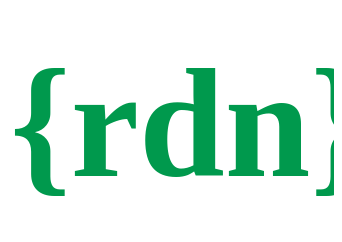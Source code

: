 <mxfile version="16.1.2" type="device"><diagram id="lZHBuae1emBBRyKy_9CG" name="Page-1"><mxGraphModel dx="1102" dy="929" grid="1" gridSize="10" guides="1" tooltips="1" connect="1" arrows="1" fold="1" page="1" pageScale="1" pageWidth="827" pageHeight="1169" math="0" shadow="0"><root><mxCell id="0"/><mxCell id="1" parent="0"/><mxCell id="ADTooNnQk_T-Z1NZ3-fC-1" value="&lt;h1&gt;&lt;font style=&quot;font-size: 77px&quot; face=&quot;Apex New&quot; color=&quot;#00994d&quot;&gt;{rdn}&lt;/font&gt;&lt;/h1&gt;" style="text;html=1;strokeColor=none;fillColor=none;spacing=5;spacingTop=-20;whiteSpace=wrap;overflow=hidden;rounded=0;" vertex="1" parent="1"><mxGeometry x="320" y="400" width="170" height="110" as="geometry"/></mxCell></root></mxGraphModel></diagram></mxfile>